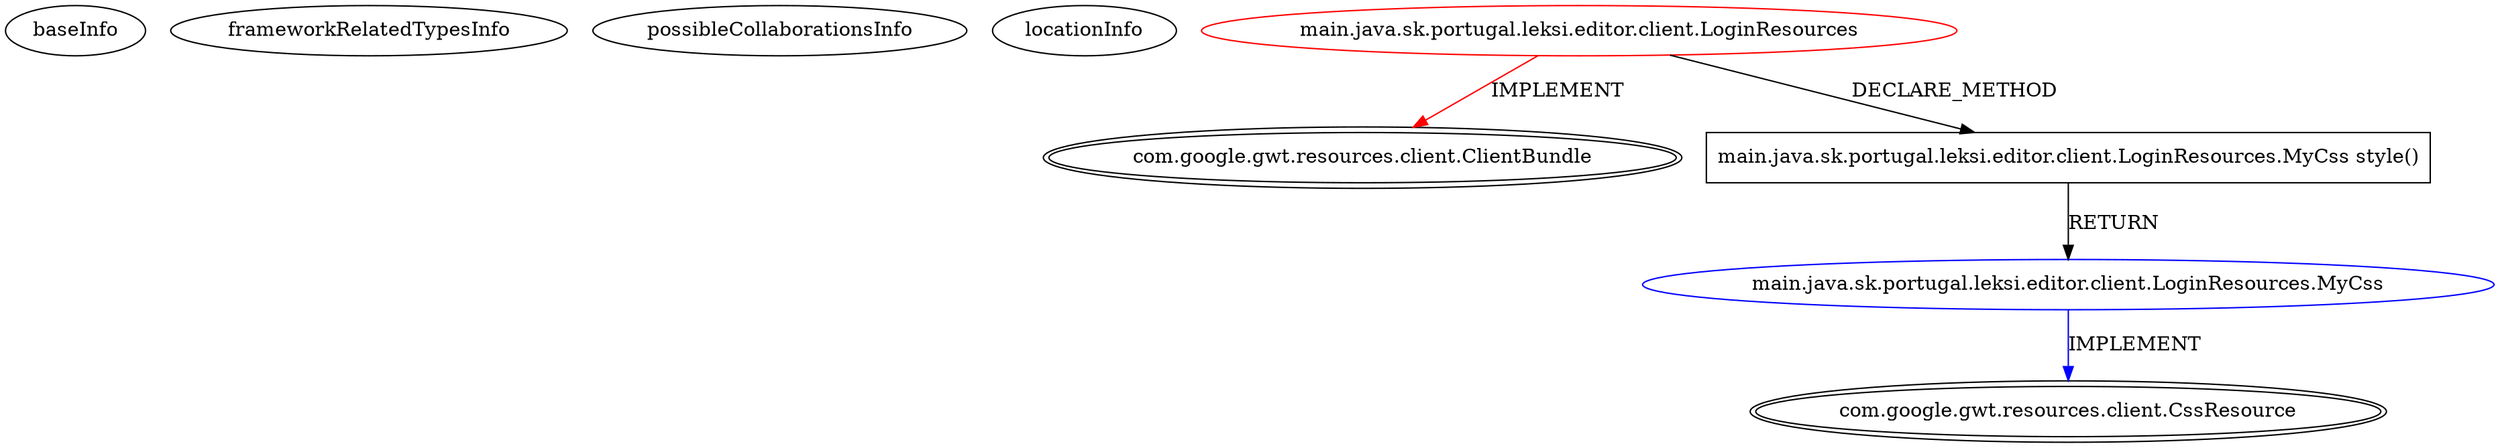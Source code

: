 digraph {
baseInfo[graphId=819,category="extension_graph",isAnonymous=false,possibleRelation=true]
frameworkRelatedTypesInfo[0="com.google.gwt.resources.client.ClientBundle"]
possibleCollaborationsInfo[0="819~CLIENT_METHOD_DECLARATION-RETURN_TYPE-~com.google.gwt.resources.client.ClientBundle ~com.google.gwt.resources.client.CssResource ~false~false"]
locationInfo[projectName="bebenko-leksi",filePath="/bebenko-leksi/leksi-master/gwted/src/main/java/sk/portugal/leksi/editor/client/LoginResources.java",contextSignature="LoginResources",graphId="819"]
0[label="main.java.sk.portugal.leksi.editor.client.LoginResources",vertexType="ROOT_CLIENT_CLASS_DECLARATION",isFrameworkType=false,color=red]
1[label="com.google.gwt.resources.client.ClientBundle",vertexType="FRAMEWORK_INTERFACE_TYPE",isFrameworkType=true,peripheries=2]
2[label="main.java.sk.portugal.leksi.editor.client.LoginResources.MyCss style()",vertexType="CLIENT_METHOD_DECLARATION",isFrameworkType=false,shape=box]
3[label="main.java.sk.portugal.leksi.editor.client.LoginResources.MyCss",vertexType="REFERENCE_CLIENT_CLASS_DECLARATION",isFrameworkType=false,color=blue]
4[label="com.google.gwt.resources.client.CssResource",vertexType="FRAMEWORK_INTERFACE_TYPE",isFrameworkType=true,peripheries=2]
0->1[label="IMPLEMENT",color=red]
0->2[label="DECLARE_METHOD"]
3->4[label="IMPLEMENT",color=blue]
2->3[label="RETURN"]
}
